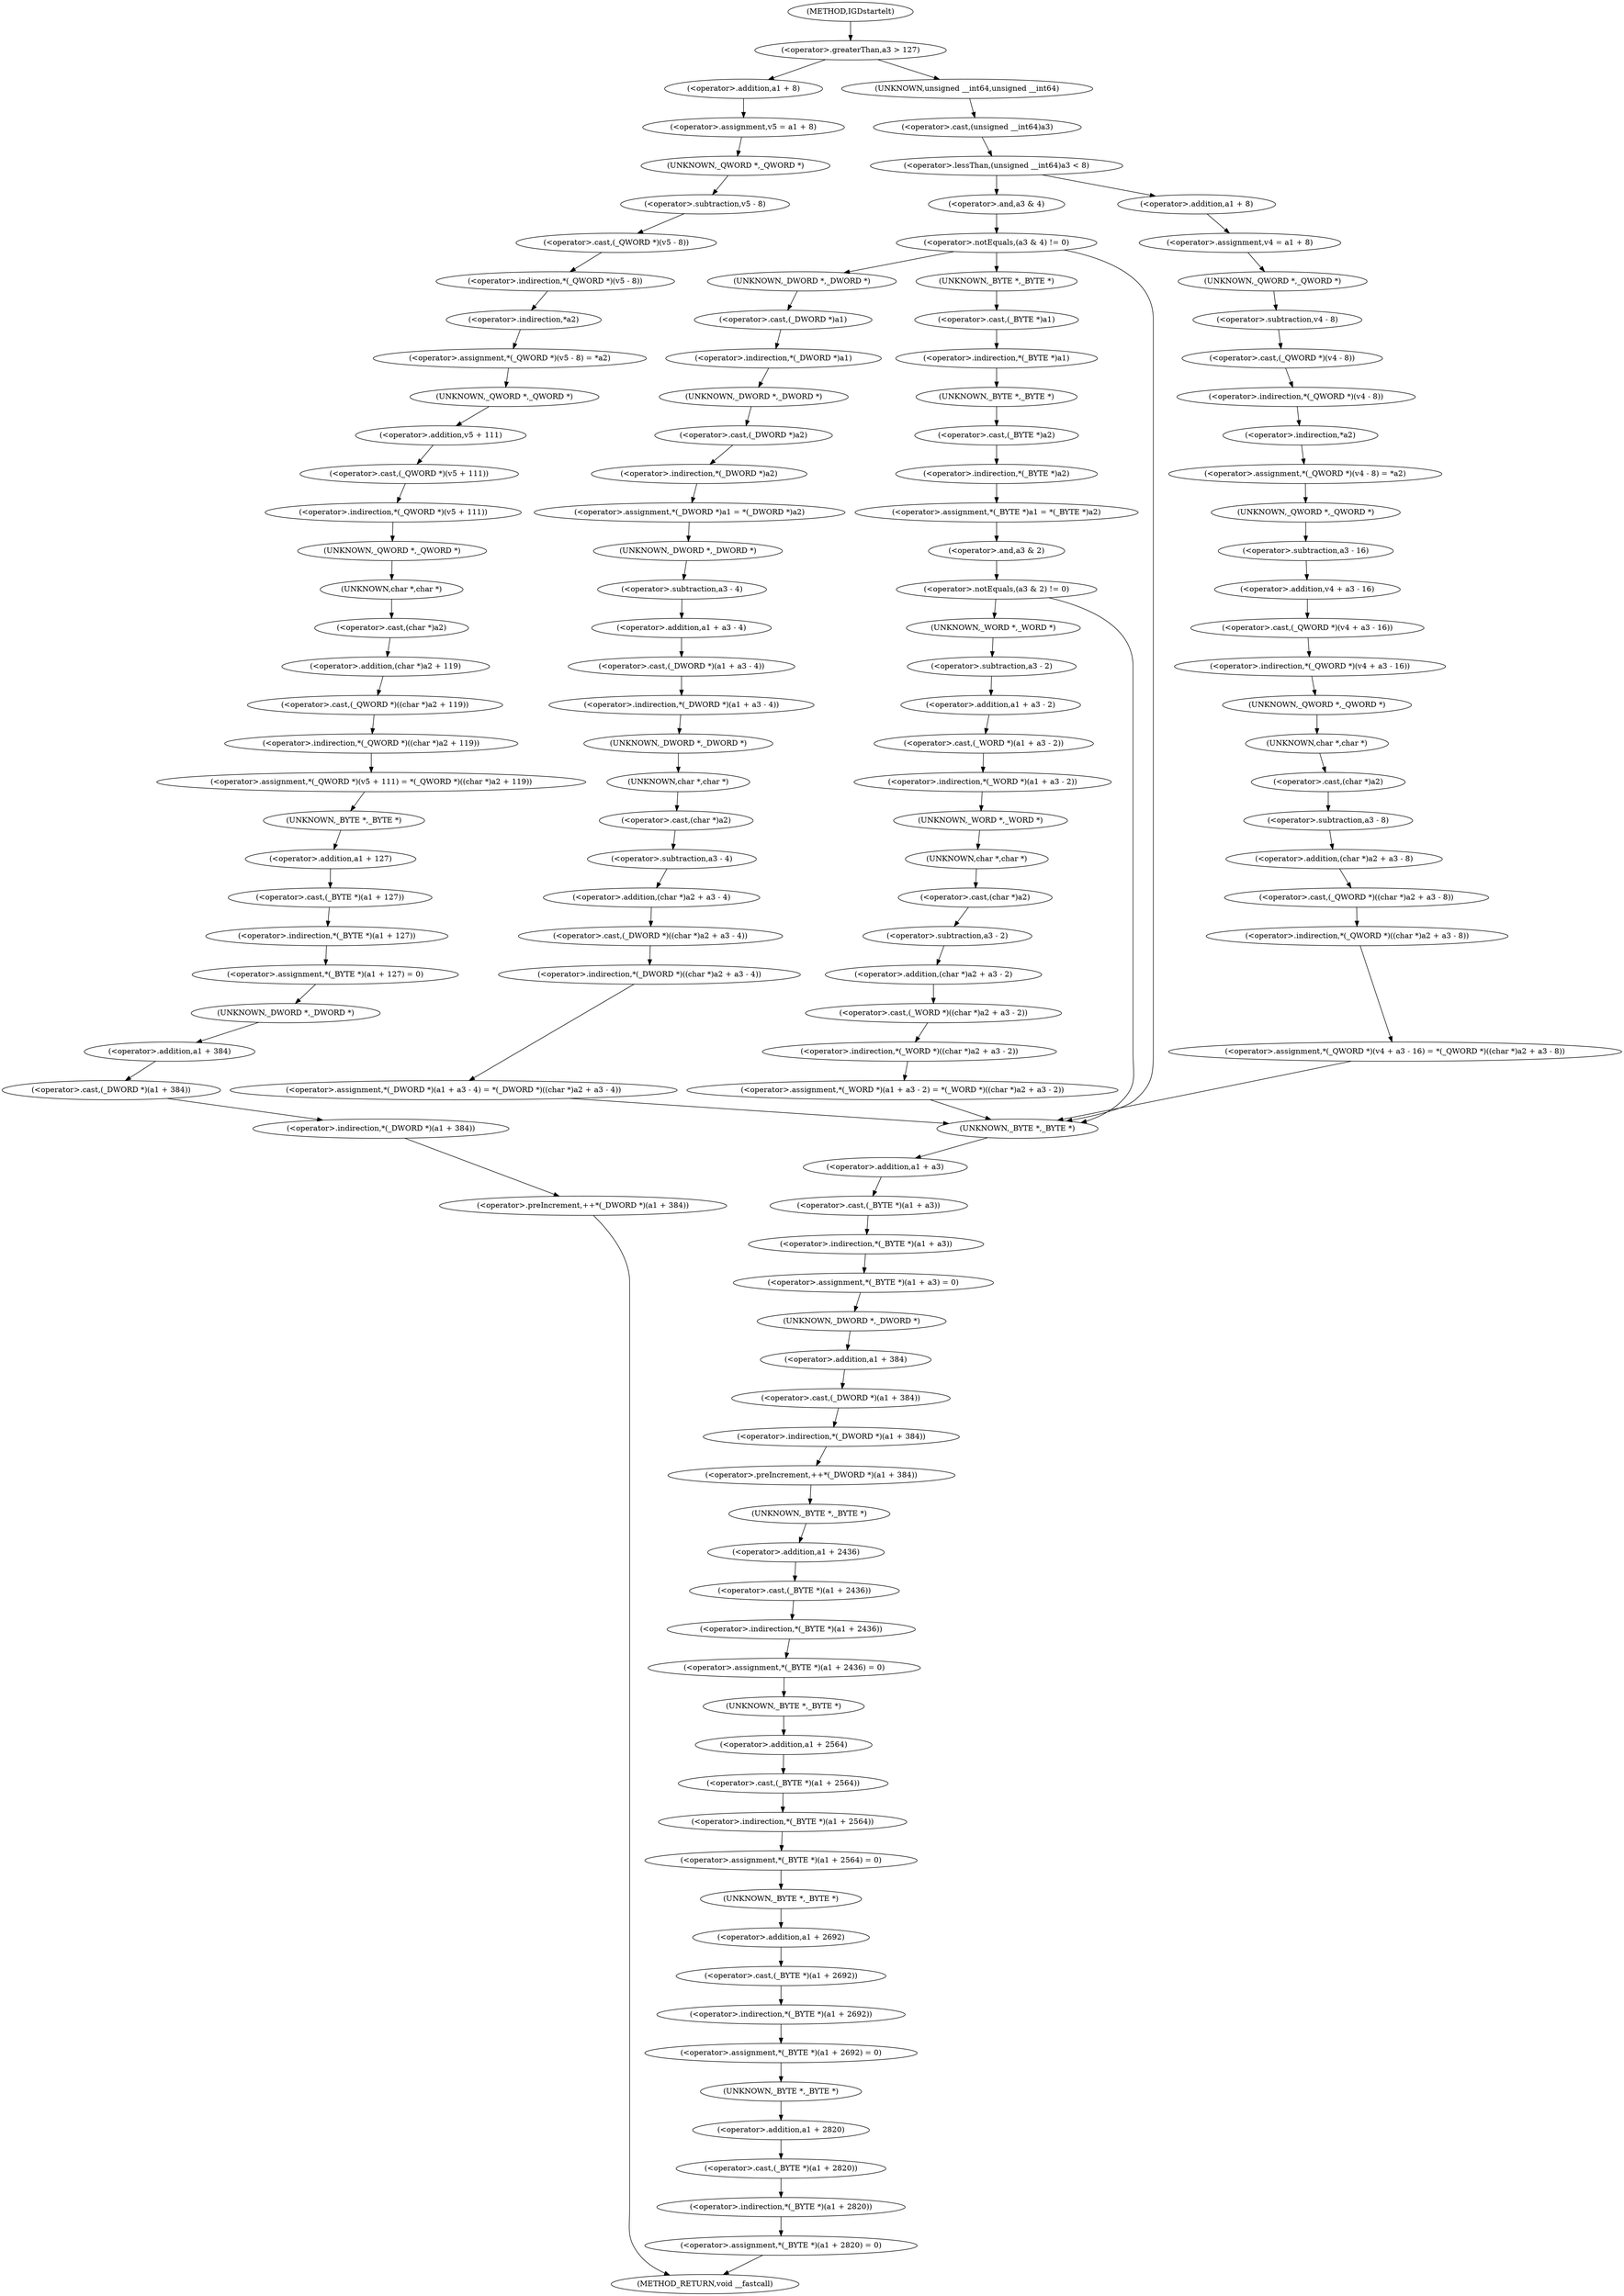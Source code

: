 digraph IGDstartelt {  
"1000111" [label = "(<operator>.greaterThan,a3 > 127)" ]
"1000115" [label = "(<operator>.assignment,v5 = a1 + 8)" ]
"1000117" [label = "(<operator>.addition,a1 + 8)" ]
"1000120" [label = "(<operator>.assignment,*(_QWORD *)(v5 - 8) = *a2)" ]
"1000121" [label = "(<operator>.indirection,*(_QWORD *)(v5 - 8))" ]
"1000122" [label = "(<operator>.cast,(_QWORD *)(v5 - 8))" ]
"1000123" [label = "(UNKNOWN,_QWORD *,_QWORD *)" ]
"1000124" [label = "(<operator>.subtraction,v5 - 8)" ]
"1000127" [label = "(<operator>.indirection,*a2)" ]
"1000129" [label = "(<operator>.assignment,*(_QWORD *)(v5 + 111) = *(_QWORD *)((char *)a2 + 119))" ]
"1000130" [label = "(<operator>.indirection,*(_QWORD *)(v5 + 111))" ]
"1000131" [label = "(<operator>.cast,(_QWORD *)(v5 + 111))" ]
"1000132" [label = "(UNKNOWN,_QWORD *,_QWORD *)" ]
"1000133" [label = "(<operator>.addition,v5 + 111)" ]
"1000136" [label = "(<operator>.indirection,*(_QWORD *)((char *)a2 + 119))" ]
"1000137" [label = "(<operator>.cast,(_QWORD *)((char *)a2 + 119))" ]
"1000138" [label = "(UNKNOWN,_QWORD *,_QWORD *)" ]
"1000139" [label = "(<operator>.addition,(char *)a2 + 119)" ]
"1000140" [label = "(<operator>.cast,(char *)a2)" ]
"1000141" [label = "(UNKNOWN,char *,char *)" ]
"1000144" [label = "(<operator>.assignment,*(_BYTE *)(a1 + 127) = 0)" ]
"1000145" [label = "(<operator>.indirection,*(_BYTE *)(a1 + 127))" ]
"1000146" [label = "(<operator>.cast,(_BYTE *)(a1 + 127))" ]
"1000147" [label = "(UNKNOWN,_BYTE *,_BYTE *)" ]
"1000148" [label = "(<operator>.addition,a1 + 127)" ]
"1000152" [label = "(<operator>.preIncrement,++*(_DWORD *)(a1 + 384))" ]
"1000153" [label = "(<operator>.indirection,*(_DWORD *)(a1 + 384))" ]
"1000154" [label = "(<operator>.cast,(_DWORD *)(a1 + 384))" ]
"1000155" [label = "(UNKNOWN,_DWORD *,_DWORD *)" ]
"1000156" [label = "(<operator>.addition,a1 + 384)" ]
"1000162" [label = "(<operator>.lessThan,(unsigned __int64)a3 < 8)" ]
"1000163" [label = "(<operator>.cast,(unsigned __int64)a3)" ]
"1000164" [label = "(UNKNOWN,unsigned __int64,unsigned __int64)" ]
"1000169" [label = "(<operator>.notEquals,(a3 & 4) != 0)" ]
"1000170" [label = "(<operator>.and,a3 & 4)" ]
"1000175" [label = "(<operator>.assignment,*(_DWORD *)a1 = *(_DWORD *)a2)" ]
"1000176" [label = "(<operator>.indirection,*(_DWORD *)a1)" ]
"1000177" [label = "(<operator>.cast,(_DWORD *)a1)" ]
"1000178" [label = "(UNKNOWN,_DWORD *,_DWORD *)" ]
"1000180" [label = "(<operator>.indirection,*(_DWORD *)a2)" ]
"1000181" [label = "(<operator>.cast,(_DWORD *)a2)" ]
"1000182" [label = "(UNKNOWN,_DWORD *,_DWORD *)" ]
"1000184" [label = "(<operator>.assignment,*(_DWORD *)(a1 + a3 - 4) = *(_DWORD *)((char *)a2 + a3 - 4))" ]
"1000185" [label = "(<operator>.indirection,*(_DWORD *)(a1 + a3 - 4))" ]
"1000186" [label = "(<operator>.cast,(_DWORD *)(a1 + a3 - 4))" ]
"1000187" [label = "(UNKNOWN,_DWORD *,_DWORD *)" ]
"1000188" [label = "(<operator>.addition,a1 + a3 - 4)" ]
"1000190" [label = "(<operator>.subtraction,a3 - 4)" ]
"1000193" [label = "(<operator>.indirection,*(_DWORD *)((char *)a2 + a3 - 4))" ]
"1000194" [label = "(<operator>.cast,(_DWORD *)((char *)a2 + a3 - 4))" ]
"1000195" [label = "(UNKNOWN,_DWORD *,_DWORD *)" ]
"1000196" [label = "(<operator>.addition,(char *)a2 + a3 - 4)" ]
"1000197" [label = "(<operator>.cast,(char *)a2)" ]
"1000198" [label = "(UNKNOWN,char *,char *)" ]
"1000200" [label = "(<operator>.subtraction,a3 - 4)" ]
"1000207" [label = "(<operator>.assignment,*(_BYTE *)a1 = *(_BYTE *)a2)" ]
"1000208" [label = "(<operator>.indirection,*(_BYTE *)a1)" ]
"1000209" [label = "(<operator>.cast,(_BYTE *)a1)" ]
"1000210" [label = "(UNKNOWN,_BYTE *,_BYTE *)" ]
"1000212" [label = "(<operator>.indirection,*(_BYTE *)a2)" ]
"1000213" [label = "(<operator>.cast,(_BYTE *)a2)" ]
"1000214" [label = "(UNKNOWN,_BYTE *,_BYTE *)" ]
"1000217" [label = "(<operator>.notEquals,(a3 & 2) != 0)" ]
"1000218" [label = "(<operator>.and,a3 & 2)" ]
"1000222" [label = "(<operator>.assignment,*(_WORD *)(a1 + a3 - 2) = *(_WORD *)((char *)a2 + a3 - 2))" ]
"1000223" [label = "(<operator>.indirection,*(_WORD *)(a1 + a3 - 2))" ]
"1000224" [label = "(<operator>.cast,(_WORD *)(a1 + a3 - 2))" ]
"1000225" [label = "(UNKNOWN,_WORD *,_WORD *)" ]
"1000226" [label = "(<operator>.addition,a1 + a3 - 2)" ]
"1000228" [label = "(<operator>.subtraction,a3 - 2)" ]
"1000231" [label = "(<operator>.indirection,*(_WORD *)((char *)a2 + a3 - 2))" ]
"1000232" [label = "(<operator>.cast,(_WORD *)((char *)a2 + a3 - 2))" ]
"1000233" [label = "(UNKNOWN,_WORD *,_WORD *)" ]
"1000234" [label = "(<operator>.addition,(char *)a2 + a3 - 2)" ]
"1000235" [label = "(<operator>.cast,(char *)a2)" ]
"1000236" [label = "(UNKNOWN,char *,char *)" ]
"1000238" [label = "(<operator>.subtraction,a3 - 2)" ]
"1000243" [label = "(<operator>.assignment,v4 = a1 + 8)" ]
"1000245" [label = "(<operator>.addition,a1 + 8)" ]
"1000248" [label = "(<operator>.assignment,*(_QWORD *)(v4 - 8) = *a2)" ]
"1000249" [label = "(<operator>.indirection,*(_QWORD *)(v4 - 8))" ]
"1000250" [label = "(<operator>.cast,(_QWORD *)(v4 - 8))" ]
"1000251" [label = "(UNKNOWN,_QWORD *,_QWORD *)" ]
"1000252" [label = "(<operator>.subtraction,v4 - 8)" ]
"1000255" [label = "(<operator>.indirection,*a2)" ]
"1000257" [label = "(<operator>.assignment,*(_QWORD *)(v4 + a3 - 16) = *(_QWORD *)((char *)a2 + a3 - 8))" ]
"1000258" [label = "(<operator>.indirection,*(_QWORD *)(v4 + a3 - 16))" ]
"1000259" [label = "(<operator>.cast,(_QWORD *)(v4 + a3 - 16))" ]
"1000260" [label = "(UNKNOWN,_QWORD *,_QWORD *)" ]
"1000261" [label = "(<operator>.addition,v4 + a3 - 16)" ]
"1000263" [label = "(<operator>.subtraction,a3 - 16)" ]
"1000266" [label = "(<operator>.indirection,*(_QWORD *)((char *)a2 + a3 - 8))" ]
"1000267" [label = "(<operator>.cast,(_QWORD *)((char *)a2 + a3 - 8))" ]
"1000268" [label = "(UNKNOWN,_QWORD *,_QWORD *)" ]
"1000269" [label = "(<operator>.addition,(char *)a2 + a3 - 8)" ]
"1000270" [label = "(<operator>.cast,(char *)a2)" ]
"1000271" [label = "(UNKNOWN,char *,char *)" ]
"1000273" [label = "(<operator>.subtraction,a3 - 8)" ]
"1000276" [label = "(<operator>.assignment,*(_BYTE *)(a1 + a3) = 0)" ]
"1000277" [label = "(<operator>.indirection,*(_BYTE *)(a1 + a3))" ]
"1000278" [label = "(<operator>.cast,(_BYTE *)(a1 + a3))" ]
"1000279" [label = "(UNKNOWN,_BYTE *,_BYTE *)" ]
"1000280" [label = "(<operator>.addition,a1 + a3)" ]
"1000284" [label = "(<operator>.preIncrement,++*(_DWORD *)(a1 + 384))" ]
"1000285" [label = "(<operator>.indirection,*(_DWORD *)(a1 + 384))" ]
"1000286" [label = "(<operator>.cast,(_DWORD *)(a1 + 384))" ]
"1000287" [label = "(UNKNOWN,_DWORD *,_DWORD *)" ]
"1000288" [label = "(<operator>.addition,a1 + 384)" ]
"1000292" [label = "(<operator>.assignment,*(_BYTE *)(a1 + 2436) = 0)" ]
"1000293" [label = "(<operator>.indirection,*(_BYTE *)(a1 + 2436))" ]
"1000294" [label = "(<operator>.cast,(_BYTE *)(a1 + 2436))" ]
"1000295" [label = "(UNKNOWN,_BYTE *,_BYTE *)" ]
"1000296" [label = "(<operator>.addition,a1 + 2436)" ]
"1000300" [label = "(<operator>.assignment,*(_BYTE *)(a1 + 2564) = 0)" ]
"1000301" [label = "(<operator>.indirection,*(_BYTE *)(a1 + 2564))" ]
"1000302" [label = "(<operator>.cast,(_BYTE *)(a1 + 2564))" ]
"1000303" [label = "(UNKNOWN,_BYTE *,_BYTE *)" ]
"1000304" [label = "(<operator>.addition,a1 + 2564)" ]
"1000308" [label = "(<operator>.assignment,*(_BYTE *)(a1 + 2692) = 0)" ]
"1000309" [label = "(<operator>.indirection,*(_BYTE *)(a1 + 2692))" ]
"1000310" [label = "(<operator>.cast,(_BYTE *)(a1 + 2692))" ]
"1000311" [label = "(UNKNOWN,_BYTE *,_BYTE *)" ]
"1000312" [label = "(<operator>.addition,a1 + 2692)" ]
"1000316" [label = "(<operator>.assignment,*(_BYTE *)(a1 + 2820) = 0)" ]
"1000317" [label = "(<operator>.indirection,*(_BYTE *)(a1 + 2820))" ]
"1000318" [label = "(<operator>.cast,(_BYTE *)(a1 + 2820))" ]
"1000319" [label = "(UNKNOWN,_BYTE *,_BYTE *)" ]
"1000320" [label = "(<operator>.addition,a1 + 2820)" ]
"1000103" [label = "(METHOD,IGDstartelt)" ]
"1000324" [label = "(METHOD_RETURN,void __fastcall)" ]
  "1000111" -> "1000164" 
  "1000111" -> "1000117" 
  "1000115" -> "1000123" 
  "1000117" -> "1000115" 
  "1000120" -> "1000132" 
  "1000121" -> "1000127" 
  "1000122" -> "1000121" 
  "1000123" -> "1000124" 
  "1000124" -> "1000122" 
  "1000127" -> "1000120" 
  "1000129" -> "1000147" 
  "1000130" -> "1000138" 
  "1000131" -> "1000130" 
  "1000132" -> "1000133" 
  "1000133" -> "1000131" 
  "1000136" -> "1000129" 
  "1000137" -> "1000136" 
  "1000138" -> "1000141" 
  "1000139" -> "1000137" 
  "1000140" -> "1000139" 
  "1000141" -> "1000140" 
  "1000144" -> "1000155" 
  "1000145" -> "1000144" 
  "1000146" -> "1000145" 
  "1000147" -> "1000148" 
  "1000148" -> "1000146" 
  "1000152" -> "1000324" 
  "1000153" -> "1000152" 
  "1000154" -> "1000153" 
  "1000155" -> "1000156" 
  "1000156" -> "1000154" 
  "1000162" -> "1000170" 
  "1000162" -> "1000245" 
  "1000163" -> "1000162" 
  "1000164" -> "1000163" 
  "1000169" -> "1000178" 
  "1000169" -> "1000210" 
  "1000169" -> "1000279" 
  "1000170" -> "1000169" 
  "1000175" -> "1000187" 
  "1000176" -> "1000182" 
  "1000177" -> "1000176" 
  "1000178" -> "1000177" 
  "1000180" -> "1000175" 
  "1000181" -> "1000180" 
  "1000182" -> "1000181" 
  "1000184" -> "1000279" 
  "1000185" -> "1000195" 
  "1000186" -> "1000185" 
  "1000187" -> "1000190" 
  "1000188" -> "1000186" 
  "1000190" -> "1000188" 
  "1000193" -> "1000184" 
  "1000194" -> "1000193" 
  "1000195" -> "1000198" 
  "1000196" -> "1000194" 
  "1000197" -> "1000200" 
  "1000198" -> "1000197" 
  "1000200" -> "1000196" 
  "1000207" -> "1000218" 
  "1000208" -> "1000214" 
  "1000209" -> "1000208" 
  "1000210" -> "1000209" 
  "1000212" -> "1000207" 
  "1000213" -> "1000212" 
  "1000214" -> "1000213" 
  "1000217" -> "1000225" 
  "1000217" -> "1000279" 
  "1000218" -> "1000217" 
  "1000222" -> "1000279" 
  "1000223" -> "1000233" 
  "1000224" -> "1000223" 
  "1000225" -> "1000228" 
  "1000226" -> "1000224" 
  "1000228" -> "1000226" 
  "1000231" -> "1000222" 
  "1000232" -> "1000231" 
  "1000233" -> "1000236" 
  "1000234" -> "1000232" 
  "1000235" -> "1000238" 
  "1000236" -> "1000235" 
  "1000238" -> "1000234" 
  "1000243" -> "1000251" 
  "1000245" -> "1000243" 
  "1000248" -> "1000260" 
  "1000249" -> "1000255" 
  "1000250" -> "1000249" 
  "1000251" -> "1000252" 
  "1000252" -> "1000250" 
  "1000255" -> "1000248" 
  "1000257" -> "1000279" 
  "1000258" -> "1000268" 
  "1000259" -> "1000258" 
  "1000260" -> "1000263" 
  "1000261" -> "1000259" 
  "1000263" -> "1000261" 
  "1000266" -> "1000257" 
  "1000267" -> "1000266" 
  "1000268" -> "1000271" 
  "1000269" -> "1000267" 
  "1000270" -> "1000273" 
  "1000271" -> "1000270" 
  "1000273" -> "1000269" 
  "1000276" -> "1000287" 
  "1000277" -> "1000276" 
  "1000278" -> "1000277" 
  "1000279" -> "1000280" 
  "1000280" -> "1000278" 
  "1000284" -> "1000295" 
  "1000285" -> "1000284" 
  "1000286" -> "1000285" 
  "1000287" -> "1000288" 
  "1000288" -> "1000286" 
  "1000292" -> "1000303" 
  "1000293" -> "1000292" 
  "1000294" -> "1000293" 
  "1000295" -> "1000296" 
  "1000296" -> "1000294" 
  "1000300" -> "1000311" 
  "1000301" -> "1000300" 
  "1000302" -> "1000301" 
  "1000303" -> "1000304" 
  "1000304" -> "1000302" 
  "1000308" -> "1000319" 
  "1000309" -> "1000308" 
  "1000310" -> "1000309" 
  "1000311" -> "1000312" 
  "1000312" -> "1000310" 
  "1000316" -> "1000324" 
  "1000317" -> "1000316" 
  "1000318" -> "1000317" 
  "1000319" -> "1000320" 
  "1000320" -> "1000318" 
  "1000103" -> "1000111" 
}
